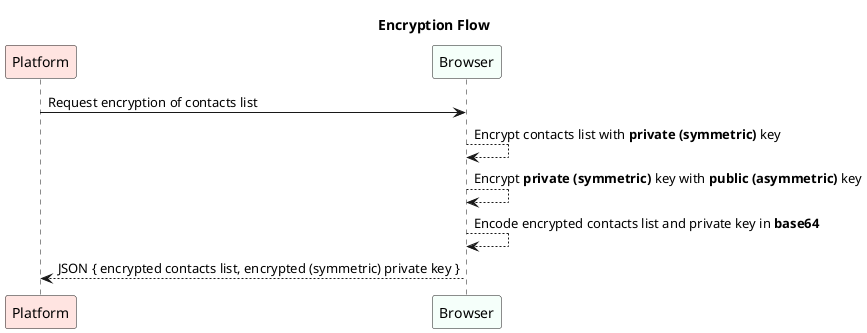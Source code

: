 @startuml encryption-flow

title "Encryption Flow"

participant "Platform" as PL #MistyRose
participant Browser #MintCream

PL -> Browser: Request encryption of contacts list

Browser --> Browser: Encrypt contacts list with **private (symmetric)** key
Browser --> Browser: Encrypt **private (symmetric)** key with **public (asymmetric)** key
Browser --> Browser: Encode encrypted contacts list and private key in **base64**

Browser --> PL: JSON { encrypted contacts list, encrypted (symmetric) private key }

@enduml
